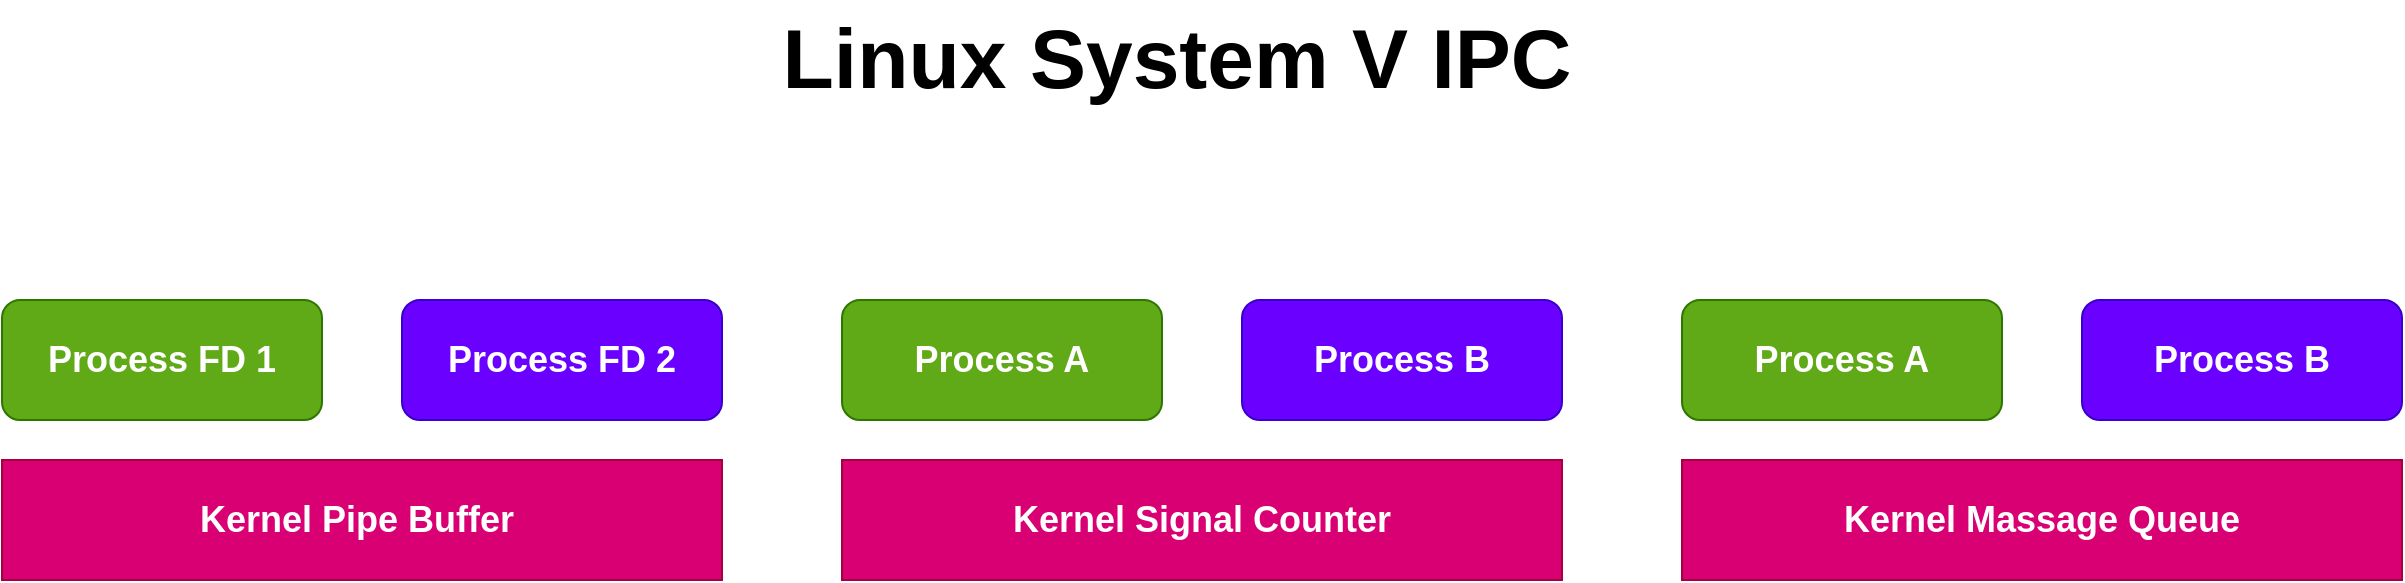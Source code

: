 <mxfile version="20.2.2" type="github"><diagram id="SjoBwwhVYQaIT-0i_oXB" name="第 1 页"><mxGraphModel dx="1178" dy="797" grid="1" gridSize="10" guides="1" tooltips="1" connect="1" arrows="1" fold="1" page="1" pageScale="1" pageWidth="1169" pageHeight="1654" math="0" shadow="0"><root><mxCell id="0"/><mxCell id="1" parent="0"/><mxCell id="To0TgmXWxeMzykWW4tgx-1" value="&lt;b&gt;&lt;font style=&quot;font-size: 18px;&quot;&gt;Process FD 1&lt;/font&gt;&lt;/b&gt;" style="rounded=1;whiteSpace=wrap;html=1;fillColor=#60a917;fontColor=#ffffff;strokeColor=#2D7600;" vertex="1" parent="1"><mxGeometry x="60" y="300" width="160" height="60" as="geometry"/></mxCell><mxCell id="To0TgmXWxeMzykWW4tgx-2" value="&lt;b&gt;&lt;font style=&quot;font-size: 18px;&quot;&gt;Process FD 2&lt;/font&gt;&lt;/b&gt;" style="rounded=1;whiteSpace=wrap;html=1;fillColor=#6a00ff;fontColor=#ffffff;strokeColor=#3700CC;" vertex="1" parent="1"><mxGeometry x="260" y="300" width="160" height="60" as="geometry"/></mxCell><mxCell id="To0TgmXWxeMzykWW4tgx-3" value="&lt;b&gt;Kernel Pipe Buffer&amp;nbsp;&lt;/b&gt;" style="rounded=0;whiteSpace=wrap;html=1;fontSize=18;fillColor=#d80073;fontColor=#ffffff;strokeColor=#A50040;" vertex="1" parent="1"><mxGeometry x="60" y="380" width="360" height="60" as="geometry"/></mxCell><mxCell id="To0TgmXWxeMzykWW4tgx-9" value="&lt;b&gt;&lt;font style=&quot;font-size: 18px;&quot;&gt;Process A&lt;/font&gt;&lt;/b&gt;" style="rounded=1;whiteSpace=wrap;html=1;fillColor=#60a917;fontColor=#ffffff;strokeColor=#2D7600;" vertex="1" parent="1"><mxGeometry x="480" y="300" width="160" height="60" as="geometry"/></mxCell><mxCell id="To0TgmXWxeMzykWW4tgx-10" value="&lt;b&gt;&lt;font style=&quot;font-size: 18px;&quot;&gt;Process B&lt;/font&gt;&lt;/b&gt;" style="rounded=1;whiteSpace=wrap;html=1;fillColor=#6a00ff;fontColor=#ffffff;strokeColor=#3700CC;" vertex="1" parent="1"><mxGeometry x="680" y="300" width="160" height="60" as="geometry"/></mxCell><mxCell id="To0TgmXWxeMzykWW4tgx-11" value="&lt;b&gt;Kernel Signal Counter&lt;/b&gt;" style="rounded=0;whiteSpace=wrap;html=1;fontSize=18;fillColor=#d80073;fontColor=#ffffff;strokeColor=#A50040;" vertex="1" parent="1"><mxGeometry x="480" y="380" width="360" height="60" as="geometry"/></mxCell><mxCell id="To0TgmXWxeMzykWW4tgx-12" value="&lt;b&gt;&lt;font style=&quot;font-size: 18px;&quot;&gt;Process A&lt;/font&gt;&lt;/b&gt;" style="rounded=1;whiteSpace=wrap;html=1;fillColor=#60a917;fontColor=#ffffff;strokeColor=#2D7600;" vertex="1" parent="1"><mxGeometry x="900" y="300" width="160" height="60" as="geometry"/></mxCell><mxCell id="To0TgmXWxeMzykWW4tgx-13" value="&lt;b&gt;&lt;font style=&quot;font-size: 18px;&quot;&gt;Process B&lt;/font&gt;&lt;/b&gt;" style="rounded=1;whiteSpace=wrap;html=1;fillColor=#6a00ff;fontColor=#ffffff;strokeColor=#3700CC;" vertex="1" parent="1"><mxGeometry x="1100" y="300" width="160" height="60" as="geometry"/></mxCell><mxCell id="To0TgmXWxeMzykWW4tgx-14" value="&lt;b&gt;Kernel Massage Queue&lt;/b&gt;" style="rounded=0;whiteSpace=wrap;html=1;fontSize=18;fillColor=#d80073;fontColor=#ffffff;strokeColor=#A50040;" vertex="1" parent="1"><mxGeometry x="900" y="380" width="360" height="60" as="geometry"/></mxCell><mxCell id="To0TgmXWxeMzykWW4tgx-18" value="&lt;b&gt;&lt;font style=&quot;font-size: 42px;&quot;&gt;Linux System V IPC&lt;/font&gt;&lt;/b&gt;" style="text;html=1;align=center;verticalAlign=middle;resizable=0;points=[];autosize=1;strokeColor=none;fillColor=none;fontSize=18;" vertex="1" parent="1"><mxGeometry x="437" y="150" width="420" height="60" as="geometry"/></mxCell></root></mxGraphModel></diagram></mxfile>